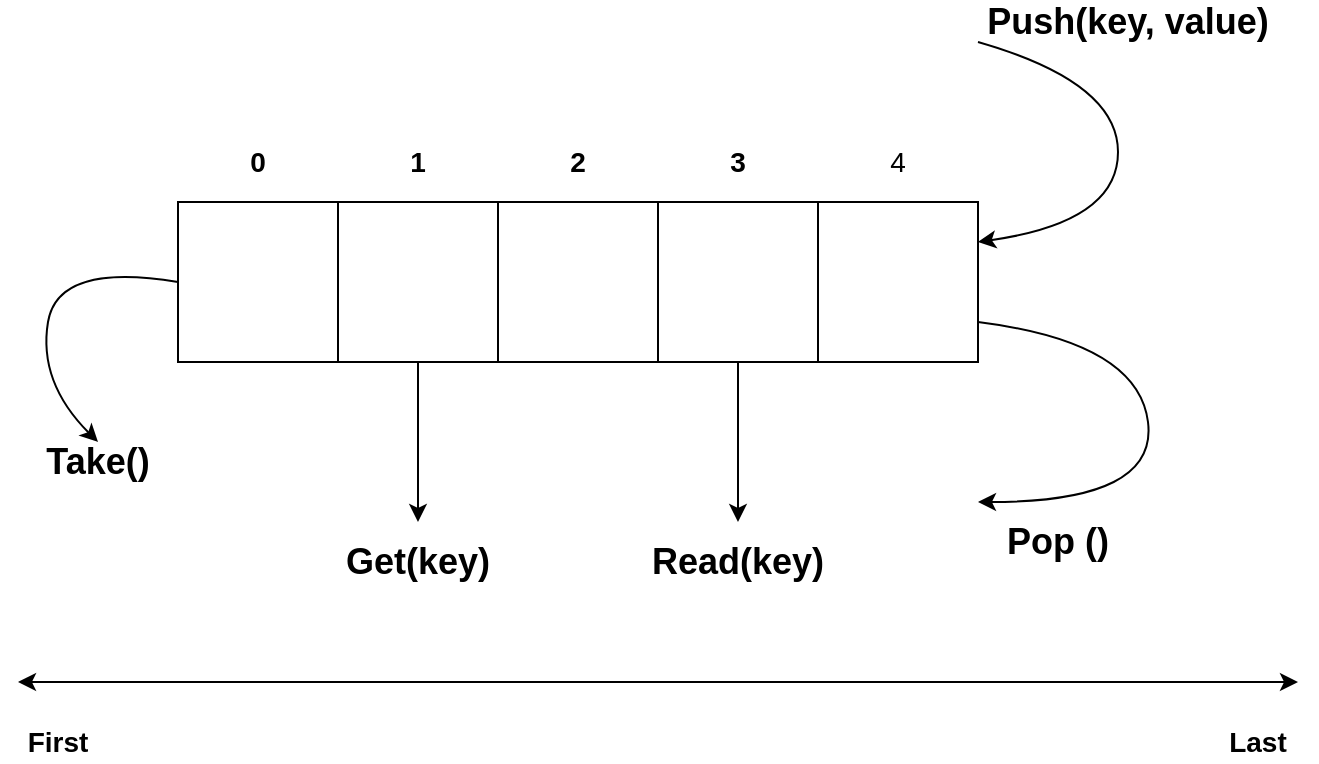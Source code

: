<mxfile version="12.6.8" type="device"><diagram id="1iP0rvOP593rGRWjp0Fm" name="Page-1"><mxGraphModel dx="1422" dy="772" grid="1" gridSize="10" guides="1" tooltips="1" connect="1" arrows="1" fold="1" page="1" pageScale="1" pageWidth="827" pageHeight="1169" math="0" shadow="0"><root><mxCell id="0"/><mxCell id="1" parent="0"/><mxCell id="u8zSzuXhbpWRxAP-C7bj-1" value="" style="whiteSpace=wrap;html=1;aspect=fixed;" vertex="1" parent="1"><mxGeometry x="160" y="160" width="80" height="80" as="geometry"/></mxCell><mxCell id="u8zSzuXhbpWRxAP-C7bj-2" value="" style="whiteSpace=wrap;html=1;aspect=fixed;" vertex="1" parent="1"><mxGeometry x="240" y="160" width="80" height="80" as="geometry"/></mxCell><mxCell id="u8zSzuXhbpWRxAP-C7bj-3" value="" style="whiteSpace=wrap;html=1;aspect=fixed;" vertex="1" parent="1"><mxGeometry x="480" y="160" width="80" height="80" as="geometry"/></mxCell><mxCell id="u8zSzuXhbpWRxAP-C7bj-4" value="" style="whiteSpace=wrap;html=1;aspect=fixed;" vertex="1" parent="1"><mxGeometry x="400" y="160" width="80" height="80" as="geometry"/></mxCell><mxCell id="u8zSzuXhbpWRxAP-C7bj-5" value="" style="whiteSpace=wrap;html=1;aspect=fixed;" vertex="1" parent="1"><mxGeometry x="320" y="160" width="80" height="80" as="geometry"/></mxCell><mxCell id="u8zSzuXhbpWRxAP-C7bj-6" value="&lt;b&gt;&lt;font style=&quot;font-size: 14px&quot;&gt;0&lt;/font&gt;&lt;/b&gt;" style="text;html=1;strokeColor=none;fillColor=none;align=center;verticalAlign=middle;whiteSpace=wrap;rounded=0;" vertex="1" parent="1"><mxGeometry x="180" y="130" width="40" height="20" as="geometry"/></mxCell><mxCell id="u8zSzuXhbpWRxAP-C7bj-9" value="&lt;font style=&quot;font-size: 14px&quot;&gt;4&lt;/font&gt;" style="text;html=1;strokeColor=none;fillColor=none;align=center;verticalAlign=middle;whiteSpace=wrap;rounded=0;" vertex="1" parent="1"><mxGeometry x="500" y="130" width="40" height="20" as="geometry"/></mxCell><mxCell id="u8zSzuXhbpWRxAP-C7bj-12" value="&lt;b&gt;&lt;font style=&quot;font-size: 14px&quot;&gt;3&lt;/font&gt;&lt;/b&gt;" style="text;html=1;strokeColor=none;fillColor=none;align=center;verticalAlign=middle;whiteSpace=wrap;rounded=0;" vertex="1" parent="1"><mxGeometry x="420" y="130" width="40" height="20" as="geometry"/></mxCell><mxCell id="u8zSzuXhbpWRxAP-C7bj-13" value="&lt;b&gt;&lt;font style=&quot;font-size: 14px&quot;&gt;2&lt;/font&gt;&lt;/b&gt;" style="text;html=1;strokeColor=none;fillColor=none;align=center;verticalAlign=middle;whiteSpace=wrap;rounded=0;" vertex="1" parent="1"><mxGeometry x="340" y="130" width="40" height="20" as="geometry"/></mxCell><mxCell id="u8zSzuXhbpWRxAP-C7bj-14" value="&lt;b&gt;&lt;font style=&quot;font-size: 14px&quot;&gt;1&lt;/font&gt;&lt;/b&gt;" style="text;html=1;strokeColor=none;fillColor=none;align=center;verticalAlign=middle;whiteSpace=wrap;rounded=0;" vertex="1" parent="1"><mxGeometry x="260" y="130" width="40" height="20" as="geometry"/></mxCell><mxCell id="u8zSzuXhbpWRxAP-C7bj-15" value="" style="curved=1;endArrow=classic;html=1;entryX=1;entryY=0.25;entryDx=0;entryDy=0;endSize=6;" edge="1" parent="1" target="u8zSzuXhbpWRxAP-C7bj-3"><mxGeometry width="50" height="50" relative="1" as="geometry"><mxPoint x="560" y="80" as="sourcePoint"/><mxPoint x="660" y="50" as="targetPoint"/><Array as="points"><mxPoint x="630" y="100"/><mxPoint x="630" y="170"/></Array></mxGeometry></mxCell><mxCell id="u8zSzuXhbpWRxAP-C7bj-16" value="" style="curved=1;endArrow=classic;html=1;exitX=1;exitY=0.75;exitDx=0;exitDy=0;" edge="1" parent="1" source="u8zSzuXhbpWRxAP-C7bj-3"><mxGeometry width="50" height="50" relative="1" as="geometry"><mxPoint x="570" y="270" as="sourcePoint"/><mxPoint x="560" y="310" as="targetPoint"/><Array as="points"><mxPoint x="640" y="230"/><mxPoint x="650" y="310"/></Array></mxGeometry></mxCell><mxCell id="u8zSzuXhbpWRxAP-C7bj-17" value="&lt;font style=&quot;font-size: 18px&quot;&gt;&lt;b&gt;Push(key, value)&lt;/b&gt;&lt;/font&gt;" style="text;html=1;strokeColor=none;fillColor=none;align=center;verticalAlign=middle;whiteSpace=wrap;rounded=0;" vertex="1" parent="1"><mxGeometry x="560" y="60" width="150" height="20" as="geometry"/></mxCell><mxCell id="u8zSzuXhbpWRxAP-C7bj-20" value="&lt;font style=&quot;font-size: 18px&quot;&gt;&lt;b&gt;Pop ()&lt;/b&gt;&lt;/font&gt;" style="text;html=1;strokeColor=none;fillColor=none;align=center;verticalAlign=middle;whiteSpace=wrap;rounded=0;" vertex="1" parent="1"><mxGeometry x="560" y="320" width="80" height="20" as="geometry"/></mxCell><mxCell id="u8zSzuXhbpWRxAP-C7bj-22" value="" style="curved=1;endArrow=classic;html=1;exitX=0;exitY=0.5;exitDx=0;exitDy=0;" edge="1" parent="1" source="u8zSzuXhbpWRxAP-C7bj-1"><mxGeometry width="50" height="50" relative="1" as="geometry"><mxPoint x="70" y="430" as="sourcePoint"/><mxPoint x="120" y="280" as="targetPoint"/><Array as="points"><mxPoint x="100" y="190"/><mxPoint x="90" y="250"/></Array></mxGeometry></mxCell><mxCell id="u8zSzuXhbpWRxAP-C7bj-23" value="&lt;font style=&quot;font-size: 18px&quot;&gt;&lt;b&gt;Take()&lt;/b&gt;&lt;/font&gt;" style="text;html=1;strokeColor=none;fillColor=none;align=center;verticalAlign=middle;whiteSpace=wrap;rounded=0;" vertex="1" parent="1"><mxGeometry x="80" y="280" width="80" height="20" as="geometry"/></mxCell><mxCell id="u8zSzuXhbpWRxAP-C7bj-24" value="" style="endArrow=classic;html=1;exitX=0.5;exitY=1;exitDx=0;exitDy=0;" edge="1" parent="1" source="u8zSzuXhbpWRxAP-C7bj-2"><mxGeometry width="50" height="50" relative="1" as="geometry"><mxPoint x="80" y="410" as="sourcePoint"/><mxPoint x="280" y="320" as="targetPoint"/></mxGeometry></mxCell><mxCell id="u8zSzuXhbpWRxAP-C7bj-25" value="&lt;font style=&quot;font-size: 18px&quot;&gt;&lt;b&gt;Get(key)&lt;/b&gt;&lt;/font&gt;" style="text;html=1;strokeColor=none;fillColor=none;align=center;verticalAlign=middle;whiteSpace=wrap;rounded=0;" vertex="1" parent="1"><mxGeometry x="240" y="330" width="80" height="20" as="geometry"/></mxCell><mxCell id="u8zSzuXhbpWRxAP-C7bj-26" value="&lt;font style=&quot;font-size: 18px&quot;&gt;&lt;b&gt;Read(key)&lt;/b&gt;&lt;/font&gt;" style="text;html=1;strokeColor=none;fillColor=none;align=center;verticalAlign=middle;whiteSpace=wrap;rounded=0;" vertex="1" parent="1"><mxGeometry x="400" y="330" width="80" height="20" as="geometry"/></mxCell><mxCell id="u8zSzuXhbpWRxAP-C7bj-27" value="" style="endArrow=classic;html=1;exitX=0.5;exitY=1;exitDx=0;exitDy=0;" edge="1" parent="1" source="u8zSzuXhbpWRxAP-C7bj-4"><mxGeometry width="50" height="50" relative="1" as="geometry"><mxPoint x="290" y="250" as="sourcePoint"/><mxPoint x="440" y="320" as="targetPoint"/></mxGeometry></mxCell><mxCell id="u8zSzuXhbpWRxAP-C7bj-28" value="" style="endArrow=classic;startArrow=classic;html=1;jumpSize=50;" edge="1" parent="1"><mxGeometry width="50" height="50" relative="1" as="geometry"><mxPoint x="80" y="400" as="sourcePoint"/><mxPoint x="720" y="400" as="targetPoint"/></mxGeometry></mxCell><mxCell id="u8zSzuXhbpWRxAP-C7bj-29" value="&lt;font style=&quot;font-size: 14px&quot;&gt;&lt;b&gt;First&lt;/b&gt;&lt;/font&gt;" style="text;html=1;strokeColor=none;fillColor=none;align=center;verticalAlign=middle;whiteSpace=wrap;rounded=0;" vertex="1" parent="1"><mxGeometry x="80" y="420" width="40" height="20" as="geometry"/></mxCell><mxCell id="u8zSzuXhbpWRxAP-C7bj-30" value="&lt;font style=&quot;font-size: 14px&quot;&gt;&lt;b&gt;Last&lt;/b&gt;&lt;/font&gt;" style="text;html=1;strokeColor=none;fillColor=none;align=center;verticalAlign=middle;whiteSpace=wrap;rounded=0;" vertex="1" parent="1"><mxGeometry x="680" y="420" width="40" height="20" as="geometry"/></mxCell></root></mxGraphModel></diagram></mxfile>